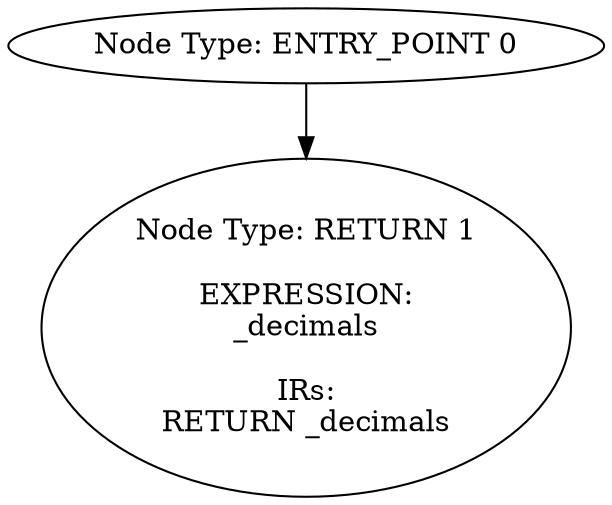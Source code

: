 digraph{
0[label="Node Type: ENTRY_POINT 0
"];
0->1;
1[label="Node Type: RETURN 1

EXPRESSION:
_decimals

IRs:
RETURN _decimals"];
}
